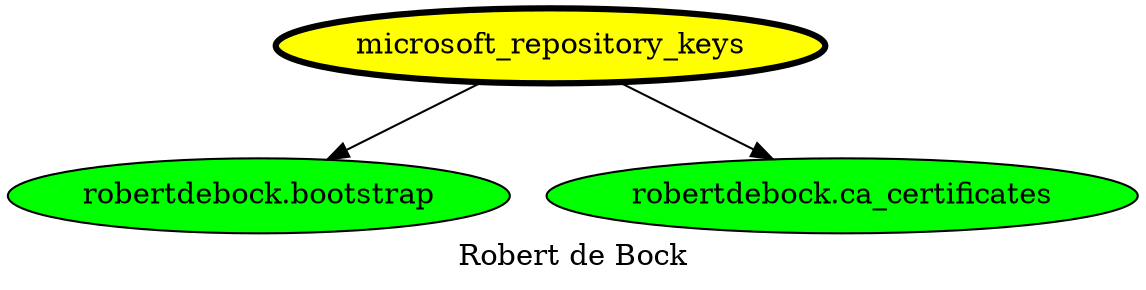 digraph PhiloDilemma {
  label = "Robert de Bock" ;
  overlap=false
  {
    "microsoft_repository_keys" [fillcolor=yellow style=filled penwidth=3]
    "robertdebock.bootstrap" [fillcolor=green style=filled]
    "robertdebock.ca_certificates" [fillcolor=green style=filled]
  }
  "microsoft_repository_keys" -> "robertdebock.bootstrap"
  "microsoft_repository_keys" -> "robertdebock.ca_certificates"
}
